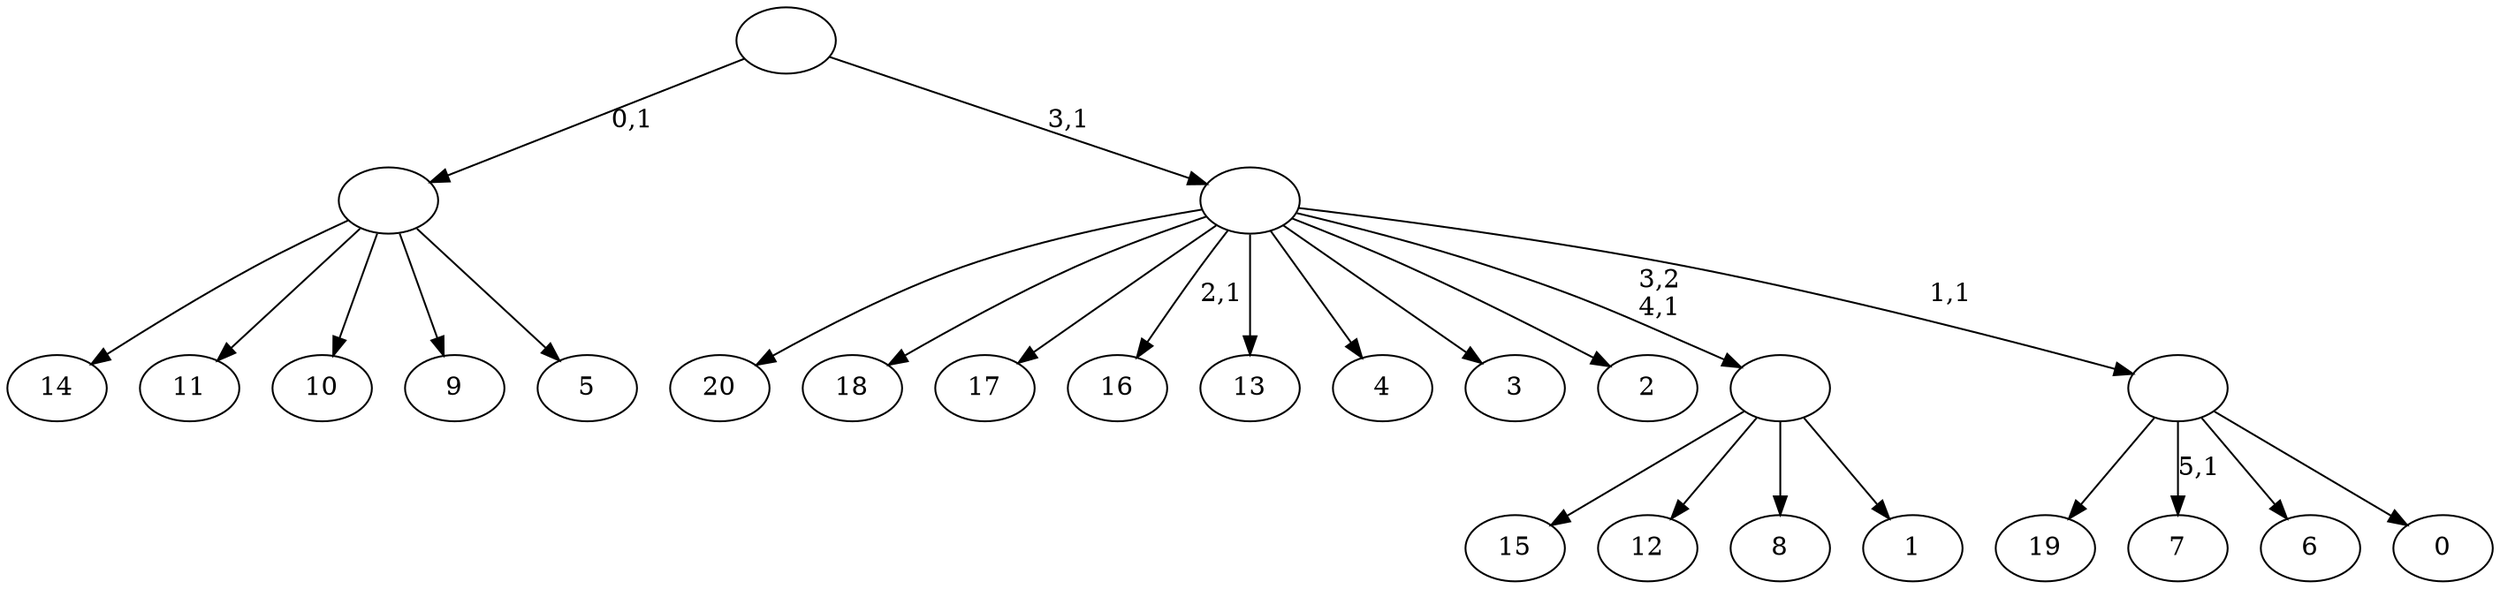 digraph T {
	27 [label="20"]
	26 [label="19"]
	25 [label="18"]
	24 [label="17"]
	23 [label="16"]
	21 [label="15"]
	20 [label="14"]
	19 [label="13"]
	18 [label="12"]
	17 [label="11"]
	16 [label="10"]
	15 [label="9"]
	14 [label="8"]
	13 [label="7"]
	11 [label="6"]
	10 [label="5"]
	9 [label=""]
	8 [label="4"]
	7 [label="3"]
	6 [label="2"]
	5 [label="1"]
	4 [label=""]
	3 [label="0"]
	2 [label=""]
	1 [label=""]
	0 [label=""]
	9 -> 20 [label=""]
	9 -> 17 [label=""]
	9 -> 16 [label=""]
	9 -> 15 [label=""]
	9 -> 10 [label=""]
	4 -> 21 [label=""]
	4 -> 18 [label=""]
	4 -> 14 [label=""]
	4 -> 5 [label=""]
	2 -> 13 [label="5,1"]
	2 -> 26 [label=""]
	2 -> 11 [label=""]
	2 -> 3 [label=""]
	1 -> 23 [label="2,1"]
	1 -> 27 [label=""]
	1 -> 25 [label=""]
	1 -> 24 [label=""]
	1 -> 19 [label=""]
	1 -> 8 [label=""]
	1 -> 7 [label=""]
	1 -> 6 [label=""]
	1 -> 4 [label="3,2\n4,1"]
	1 -> 2 [label="1,1"]
	0 -> 9 [label="0,1"]
	0 -> 1 [label="3,1"]
}
